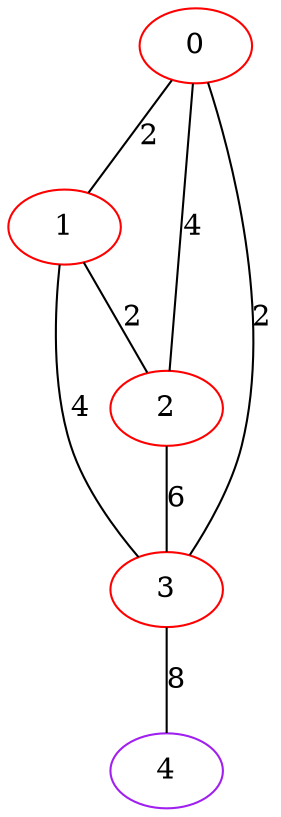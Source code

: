graph "" {
0 [color=red, weight=1];
1 [color=red, weight=1];
2 [color=red, weight=1];
3 [color=red, weight=1];
4 [color=purple, weight=4];
0 -- 1  [key=0, label=2];
0 -- 2  [key=0, label=4];
0 -- 3  [key=0, label=2];
1 -- 2  [key=0, label=2];
1 -- 3  [key=0, label=4];
2 -- 3  [key=0, label=6];
3 -- 4  [key=0, label=8];
}
